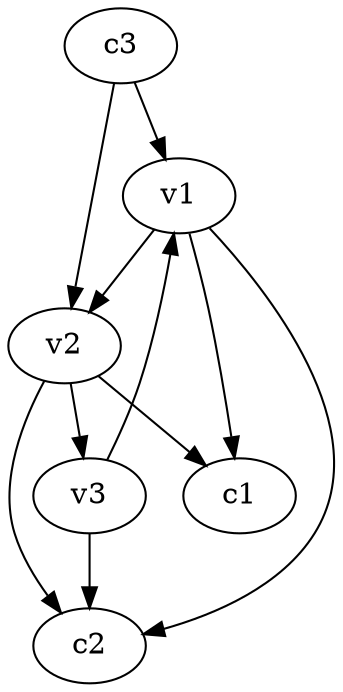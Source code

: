 strict digraph  {
c1;
c2;
c3;
v1;
v2;
v3;
c3 -> v1  [weight=1];
c3 -> v2  [weight=1];
v1 -> c2  [weight=1];
v1 -> c1  [weight=1];
v1 -> v2  [weight=1];
v2 -> c1  [weight=1];
v2 -> c2  [weight=1];
v2 -> v3  [weight=1];
v3 -> c2  [weight=1];
v3 -> v1  [weight=1];
}
